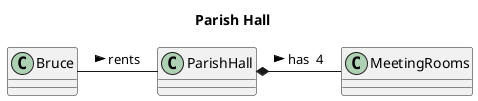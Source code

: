 @startuml

title Parish Hall

class ParishHall

Bruce - ParishHall : rents >
ParishHall  *- MeetingRooms : has  4 >

@enduml

